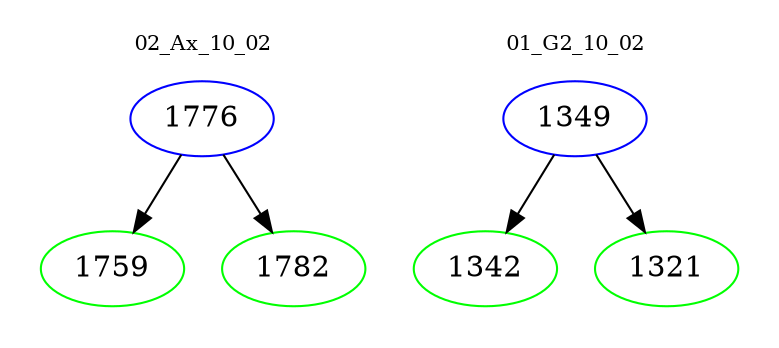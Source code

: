 digraph{
subgraph cluster_0 {
color = white
label = "02_Ax_10_02";
fontsize=10;
T0_1776 [label="1776", color="blue"]
T0_1776 -> T0_1759 [color="black"]
T0_1759 [label="1759", color="green"]
T0_1776 -> T0_1782 [color="black"]
T0_1782 [label="1782", color="green"]
}
subgraph cluster_1 {
color = white
label = "01_G2_10_02";
fontsize=10;
T1_1349 [label="1349", color="blue"]
T1_1349 -> T1_1342 [color="black"]
T1_1342 [label="1342", color="green"]
T1_1349 -> T1_1321 [color="black"]
T1_1321 [label="1321", color="green"]
}
}
